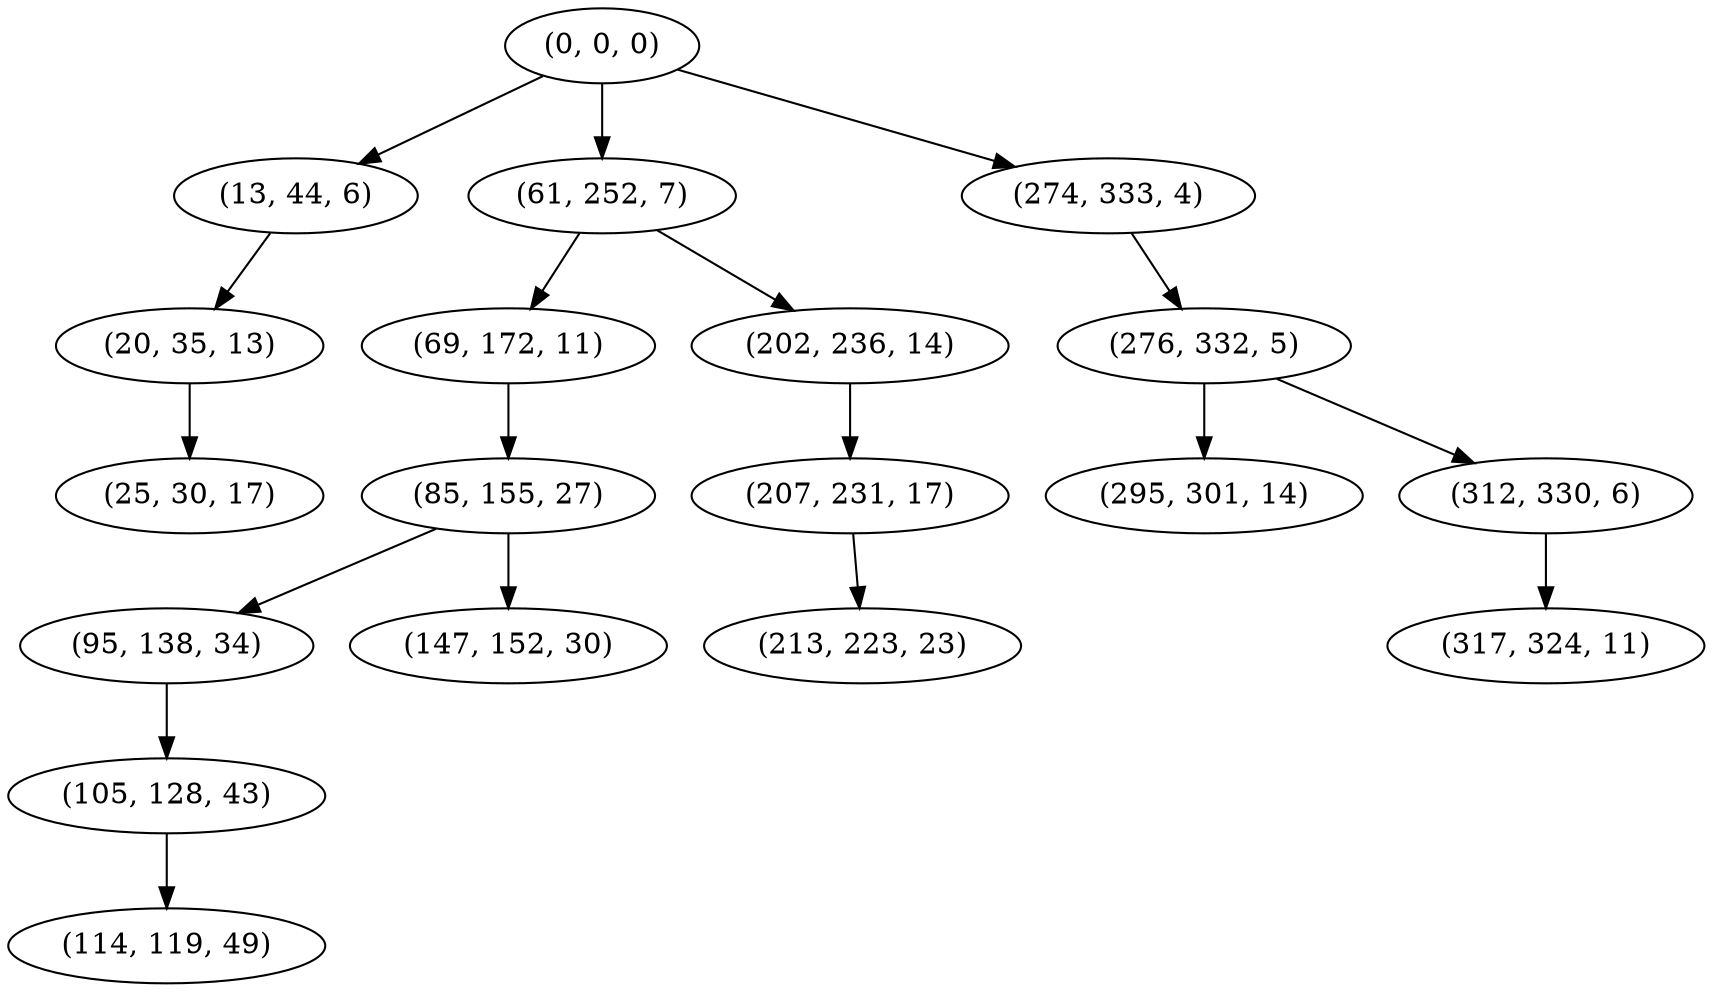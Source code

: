 digraph tree {
    "(0, 0, 0)";
    "(13, 44, 6)";
    "(20, 35, 13)";
    "(25, 30, 17)";
    "(61, 252, 7)";
    "(69, 172, 11)";
    "(85, 155, 27)";
    "(95, 138, 34)";
    "(105, 128, 43)";
    "(114, 119, 49)";
    "(147, 152, 30)";
    "(202, 236, 14)";
    "(207, 231, 17)";
    "(213, 223, 23)";
    "(274, 333, 4)";
    "(276, 332, 5)";
    "(295, 301, 14)";
    "(312, 330, 6)";
    "(317, 324, 11)";
    "(0, 0, 0)" -> "(13, 44, 6)";
    "(0, 0, 0)" -> "(61, 252, 7)";
    "(0, 0, 0)" -> "(274, 333, 4)";
    "(13, 44, 6)" -> "(20, 35, 13)";
    "(20, 35, 13)" -> "(25, 30, 17)";
    "(61, 252, 7)" -> "(69, 172, 11)";
    "(61, 252, 7)" -> "(202, 236, 14)";
    "(69, 172, 11)" -> "(85, 155, 27)";
    "(85, 155, 27)" -> "(95, 138, 34)";
    "(85, 155, 27)" -> "(147, 152, 30)";
    "(95, 138, 34)" -> "(105, 128, 43)";
    "(105, 128, 43)" -> "(114, 119, 49)";
    "(202, 236, 14)" -> "(207, 231, 17)";
    "(207, 231, 17)" -> "(213, 223, 23)";
    "(274, 333, 4)" -> "(276, 332, 5)";
    "(276, 332, 5)" -> "(295, 301, 14)";
    "(276, 332, 5)" -> "(312, 330, 6)";
    "(312, 330, 6)" -> "(317, 324, 11)";
}
